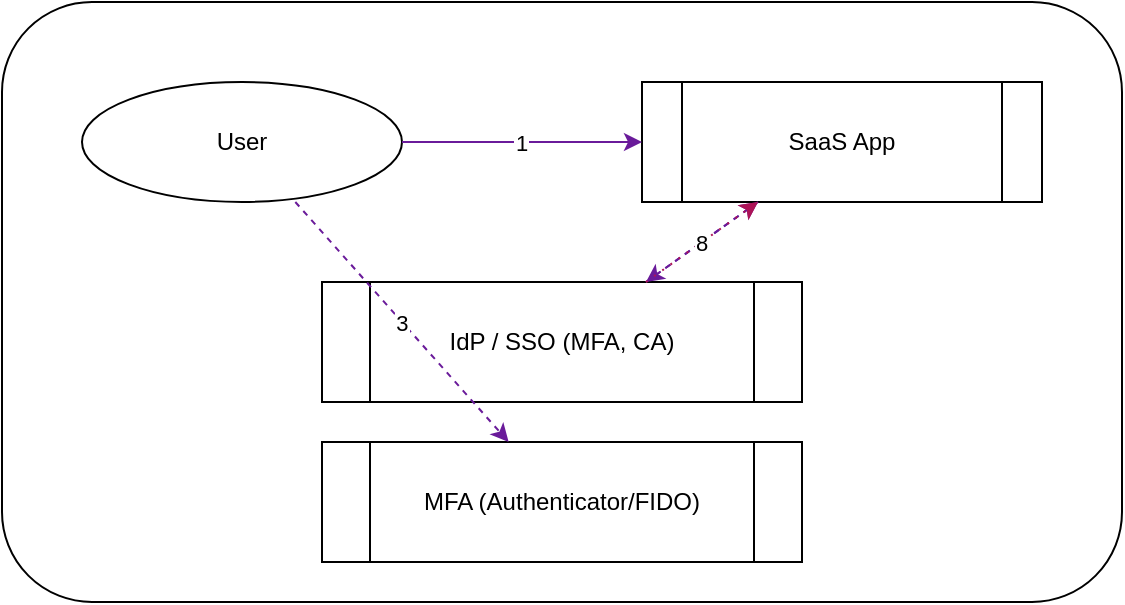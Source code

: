 <?xml version="1.0" encoding="UTF-8"?>
<mxfile version="22.1.0" type="device">

  <diagram id="Identity_Access_v1" name="Identity_Access_v1">
    <mxGraphModel dx="1280" dy="720" grid="1" gridSize="10" guides="1" tooltips="1" connect="1" arrows="1" fold="1" page="1" pageScale="1" pageWidth="1920" pageHeight="1080" background="#ffffff">
      <root>
        <mxCell id="0"/><mxCell id="1" parent="0"/>
        <mxCell id="zoneIdP" value="Identity &amp; Access Zone" style="rounded=1;whiteSpace=wrap;html=1;strokeColor:#6a1b9a;fillColor:#f3e5f5;" vertex="1" parent="1"><mxGeometry x="40" y="40" width="560" height="300" as="geometry"/></mxCell><mxCell id="user" value="User" style="shape=ellipse;whiteSpace=wrap;html=1;strokeColor:#666;fillColor:#fff;" vertex="1" parent="1"><mxGeometry x="80" y="80" width="160" height="60" as="geometry"/></mxCell><mxCell id="app" value="SaaS App" style="shape=process;whiteSpace=wrap;html=1;strokeColor:#0d47a1;fillColor:#e3f2fd;" vertex="1" parent="1"><mxGeometry x="360" y="80" width="200" height="60" as="geometry"/></mxCell><mxCell id="idp" value="IdP / SSO (MFA, CA)" style="shape=process;whiteSpace=wrap;html=1;strokeColor:#6a1b9a;fillColor:#ead7f7;" vertex="1" parent="1"><mxGeometry x="200" y="180" width="240" height="60" as="geometry"/></mxCell><mxCell id="mfa" value="MFA (Authenticator/FIDO)" style="shape=process;whiteSpace=wrap;html=1;strokeColor:#6a1b9a;fillColor:#ead7f7;" vertex="1" parent="1"><mxGeometry x="200" y="260" width="240" height="60" as="geometry"/></mxCell><mxCell id="sso1" edge="1" parent="1" source="user" target="app" value="1" style="endArrow=classic;strokeColor=#6a1b9a;"><mxGeometry relative="1" as="geometry"/></mxCell><mxCell id="sso2" edge="1" parent="1" source="app" target="idp" value="2" style="dashed=1;endArrow=classic;strokeColor=#6a1b9a;"><mxGeometry relative="1" as="geometry"/></mxCell><mxCell id="sso3" edge="1" parent="1" source="user" target="mfa" value="3" style="dashed=1;endArrow=classic;strokeColor=#6a1b9a;"><mxGeometry relative="1" as="geometry"/></mxCell><mxCell id="sso4" edge="1" parent="1" source="idp" target="app" value="4" style="dashed=1;endArrow=classic;strokeColor=#6a1b9a;"><mxGeometry relative="1" as="geometry"/></mxCell><mxCell id="sso5" edge="1" parent="1" source="idp" target="app" value="8" style="dashed=1;dashPattern=1 4;endArrow=classic;strokeColor=#ad1457;"><mxGeometry relative="1" as="geometry"/></mxCell>
      </root>
    </mxGraphModel>
  </diagram>

</mxfile>
